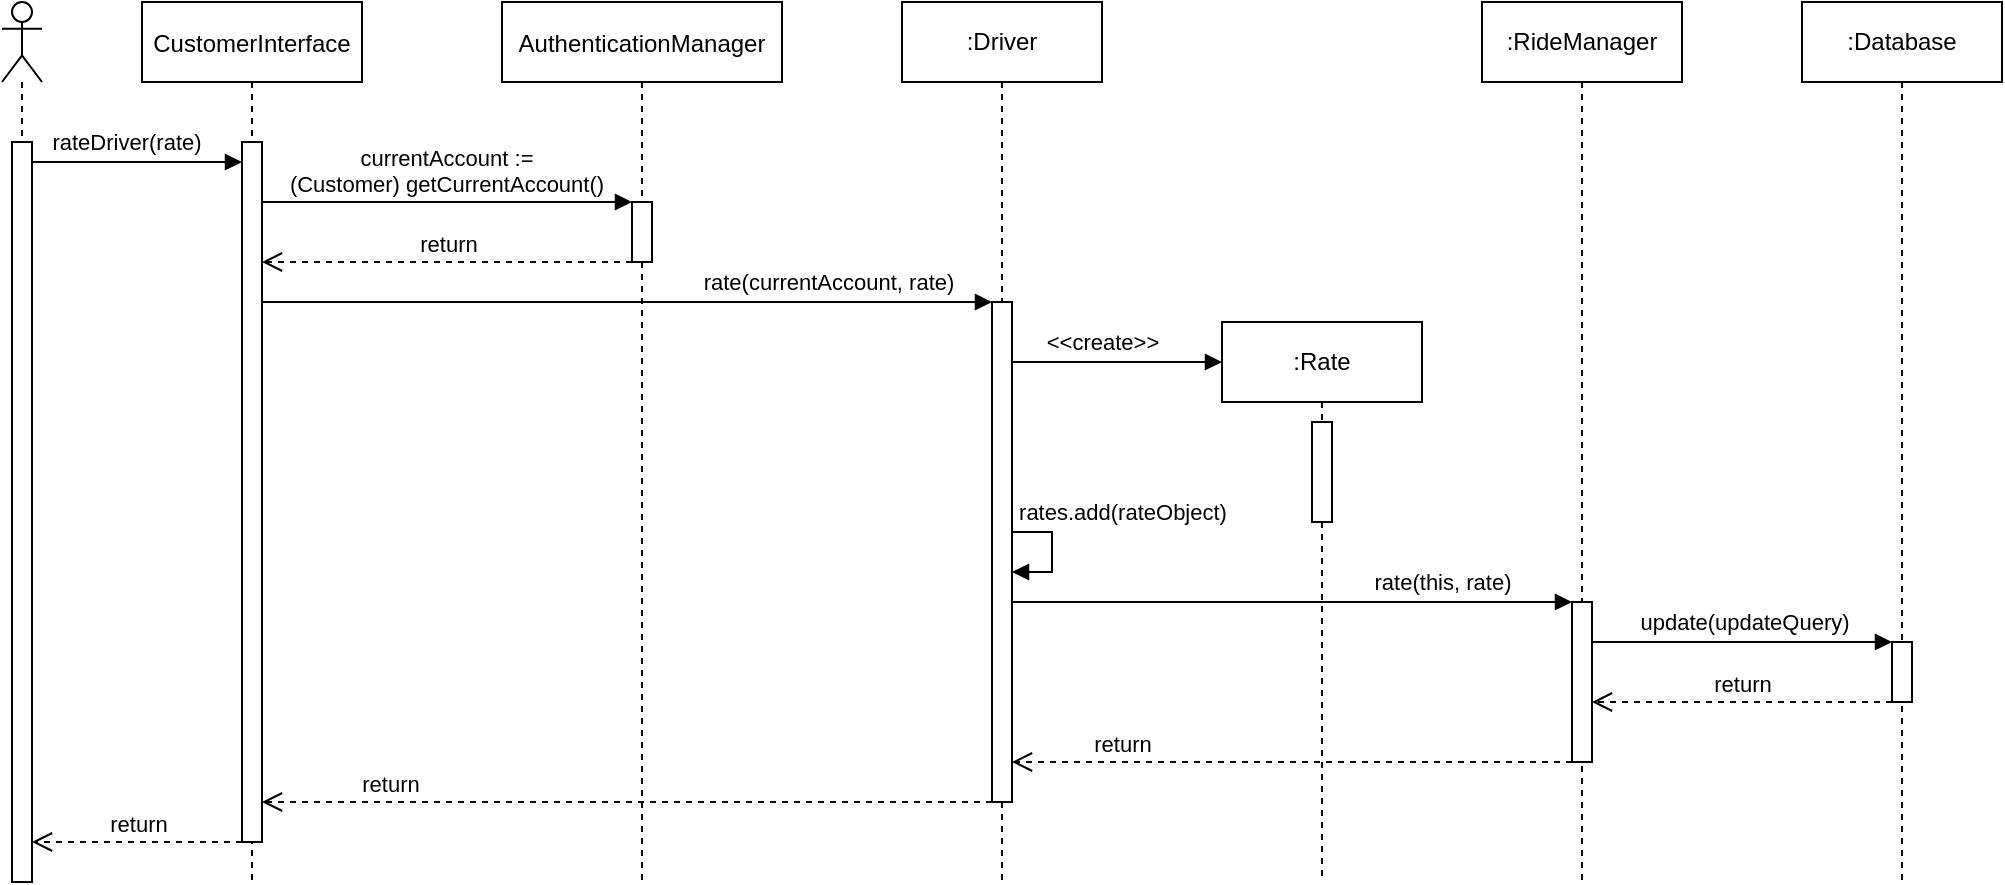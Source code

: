 <mxfile version="15.8.4" type="device"><diagram id="kgpKYQtTHZ0yAKxKKP6v" name="Page-1"><mxGraphModel dx="1185" dy="721" grid="1" gridSize="10" guides="1" tooltips="1" connect="1" arrows="1" fold="1" page="1" pageScale="1" pageWidth="850" pageHeight="1100" math="0" shadow="0"><root><mxCell id="0"/><mxCell id="1" parent="0"/><mxCell id="3nuBFxr9cyL0pnOWT2aG-1" value="CustomerInterface" style="shape=umlLifeline;perimeter=lifelinePerimeter;container=1;collapsible=0;recursiveResize=0;rounded=0;shadow=0;strokeWidth=1;" parent="1" vertex="1"><mxGeometry x="120" y="80" width="110" height="440" as="geometry"/></mxCell><mxCell id="3nuBFxr9cyL0pnOWT2aG-2" value="" style="points=[];perimeter=orthogonalPerimeter;rounded=0;shadow=0;strokeWidth=1;" parent="3nuBFxr9cyL0pnOWT2aG-1" vertex="1"><mxGeometry x="50" y="70" width="10" height="350" as="geometry"/></mxCell><mxCell id="3nuBFxr9cyL0pnOWT2aG-5" value="AuthenticationManager" style="shape=umlLifeline;perimeter=lifelinePerimeter;container=1;collapsible=0;recursiveResize=0;rounded=0;shadow=0;strokeWidth=1;" parent="1" vertex="1"><mxGeometry x="300" y="80" width="140" height="440" as="geometry"/></mxCell><mxCell id="3nuBFxr9cyL0pnOWT2aG-6" value="" style="points=[];perimeter=orthogonalPerimeter;rounded=0;shadow=0;strokeWidth=1;" parent="3nuBFxr9cyL0pnOWT2aG-5" vertex="1"><mxGeometry x="65" y="100" width="10" height="30" as="geometry"/></mxCell><mxCell id="3nuBFxr9cyL0pnOWT2aG-8" value="currentAccount := &#10;(Customer) getCurrentAccount()" style="verticalAlign=bottom;endArrow=block;entryX=0;entryY=0;shadow=0;strokeWidth=1;edgeStyle=elbowEdgeStyle;elbow=vertical;labelBackgroundColor=none;" parent="1" source="3nuBFxr9cyL0pnOWT2aG-2" target="3nuBFxr9cyL0pnOWT2aG-6" edge="1"><mxGeometry relative="1" as="geometry"><mxPoint x="275" y="160" as="sourcePoint"/></mxGeometry></mxCell><mxCell id="Ezvf1hP26c2ocdJ6c5-6-2" value="" style="shape=umlLifeline;participant=umlActor;perimeter=lifelinePerimeter;whiteSpace=wrap;html=1;container=1;collapsible=0;recursiveResize=0;verticalAlign=top;spacingTop=36;outlineConnect=0;" parent="1" vertex="1"><mxGeometry x="50" y="80" width="20" height="440" as="geometry"/></mxCell><mxCell id="Ezvf1hP26c2ocdJ6c5-6-3" value="" style="html=1;points=[];perimeter=orthogonalPerimeter;" parent="Ezvf1hP26c2ocdJ6c5-6-2" vertex="1"><mxGeometry x="5" y="70" width="10" height="370" as="geometry"/></mxCell><mxCell id="Ezvf1hP26c2ocdJ6c5-6-5" style="edgeStyle=elbowEdgeStyle;rounded=0;orthogonalLoop=1;jettySize=auto;html=1;elbow=vertical;endArrow=block;endFill=1;" parent="1" source="Ezvf1hP26c2ocdJ6c5-6-3" target="3nuBFxr9cyL0pnOWT2aG-2" edge="1"><mxGeometry relative="1" as="geometry"><Array as="points"><mxPoint x="140" y="160"/></Array></mxGeometry></mxCell><mxCell id="Ezvf1hP26c2ocdJ6c5-6-6" value="rateDriver(rate)" style="edgeLabel;html=1;align=center;verticalAlign=middle;resizable=0;points=[];" parent="Ezvf1hP26c2ocdJ6c5-6-5" vertex="1" connectable="0"><mxGeometry x="-0.114" relative="1" as="geometry"><mxPoint y="-10" as="offset"/></mxGeometry></mxCell><mxCell id="Ezvf1hP26c2ocdJ6c5-6-8" value="return" style="html=1;verticalAlign=bottom;endArrow=open;dashed=1;endSize=8;rounded=0;labelBackgroundColor=none;elbow=vertical;edgeStyle=elbowEdgeStyle;" parent="1" source="3nuBFxr9cyL0pnOWT2aG-6" target="3nuBFxr9cyL0pnOWT2aG-2" edge="1"><mxGeometry relative="1" as="geometry"><mxPoint x="320" y="230" as="sourcePoint"/><mxPoint x="240" y="230" as="targetPoint"/><Array as="points"><mxPoint x="250" y="210"/></Array></mxGeometry></mxCell><mxCell id="Ezvf1hP26c2ocdJ6c5-6-9" style="edgeStyle=elbowEdgeStyle;rounded=0;orthogonalLoop=1;jettySize=auto;elbow=vertical;html=1;labelBackgroundColor=none;endArrow=block;endFill=1;" parent="1" source="3nuBFxr9cyL0pnOWT2aG-2" target="Ezvf1hP26c2ocdJ6c5-6-11" edge="1"><mxGeometry relative="1" as="geometry"><mxPoint x="480" y="250" as="targetPoint"/><Array as="points"><mxPoint x="470" y="230"/></Array></mxGeometry></mxCell><mxCell id="Ezvf1hP26c2ocdJ6c5-6-12" value="rate(currentAccount, rate)" style="edgeLabel;html=1;align=center;verticalAlign=middle;resizable=0;points=[];" parent="Ezvf1hP26c2ocdJ6c5-6-9" vertex="1" connectable="0"><mxGeometry x="-0.157" y="2" relative="1" as="geometry"><mxPoint x="129" y="-8" as="offset"/></mxGeometry></mxCell><mxCell id="Ezvf1hP26c2ocdJ6c5-6-10" value=":Driver" style="shape=umlLifeline;perimeter=lifelinePerimeter;whiteSpace=wrap;html=1;container=1;collapsible=0;recursiveResize=0;outlineConnect=0;" parent="1" vertex="1"><mxGeometry x="500" y="80" width="100" height="440" as="geometry"/></mxCell><mxCell id="Ezvf1hP26c2ocdJ6c5-6-18" style="edgeStyle=elbowEdgeStyle;rounded=0;sketch=0;orthogonalLoop=1;jettySize=auto;elbow=vertical;html=1;labelBackgroundColor=none;endArrow=block;endFill=1;" parent="Ezvf1hP26c2ocdJ6c5-6-10" source="Ezvf1hP26c2ocdJ6c5-6-11" target="Ezvf1hP26c2ocdJ6c5-6-10" edge="1"><mxGeometry relative="1" as="geometry"/></mxCell><mxCell id="Ezvf1hP26c2ocdJ6c5-6-11" value="" style="html=1;points=[];perimeter=orthogonalPerimeter;" parent="Ezvf1hP26c2ocdJ6c5-6-10" vertex="1"><mxGeometry x="45" y="150" width="10" height="250" as="geometry"/></mxCell><mxCell id="Ezvf1hP26c2ocdJ6c5-6-26" style="edgeStyle=elbowEdgeStyle;rounded=0;sketch=0;orthogonalLoop=1;jettySize=auto;elbow=vertical;html=1;labelBackgroundColor=none;endArrow=block;endFill=1;" parent="Ezvf1hP26c2ocdJ6c5-6-10" source="Ezvf1hP26c2ocdJ6c5-6-11" target="Ezvf1hP26c2ocdJ6c5-6-11" edge="1"><mxGeometry relative="1" as="geometry"/></mxCell><mxCell id="Ezvf1hP26c2ocdJ6c5-6-27" value="rates.add(rateObject)" style="edgeLabel;html=1;align=center;verticalAlign=middle;resizable=0;points=[];" parent="Ezvf1hP26c2ocdJ6c5-6-26" vertex="1" connectable="0"><mxGeometry x="-0.581" y="1" relative="1" as="geometry"><mxPoint x="42" y="-9" as="offset"/></mxGeometry></mxCell><mxCell id="Ezvf1hP26c2ocdJ6c5-6-13" value=":Rate" style="shape=umlLifeline;perimeter=lifelinePerimeter;whiteSpace=wrap;html=1;container=1;collapsible=0;recursiveResize=0;outlineConnect=0;size=40;rounded=0;sketch=0;" parent="1" vertex="1"><mxGeometry x="660" y="240" width="100" height="280" as="geometry"/></mxCell><mxCell id="Ezvf1hP26c2ocdJ6c5-6-25" value="" style="html=1;points=[];perimeter=orthogonalPerimeter;rounded=0;sketch=0;" parent="Ezvf1hP26c2ocdJ6c5-6-13" vertex="1"><mxGeometry x="45" y="50" width="10" height="50" as="geometry"/></mxCell><mxCell id="Ezvf1hP26c2ocdJ6c5-6-23" style="edgeStyle=elbowEdgeStyle;rounded=0;sketch=0;orthogonalLoop=1;jettySize=auto;elbow=vertical;html=1;labelBackgroundColor=none;endArrow=block;endFill=1;" parent="1" source="Ezvf1hP26c2ocdJ6c5-6-11" edge="1"><mxGeometry relative="1" as="geometry"><mxPoint x="660" y="260" as="targetPoint"/><Array as="points"><mxPoint x="620" y="260"/></Array></mxGeometry></mxCell><mxCell id="Ezvf1hP26c2ocdJ6c5-6-24" value="&amp;lt;&amp;lt;create&amp;gt;&amp;gt;" style="edgeLabel;html=1;align=center;verticalAlign=middle;resizable=0;points=[];" parent="Ezvf1hP26c2ocdJ6c5-6-23" vertex="1" connectable="0"><mxGeometry x="-0.205" y="3" relative="1" as="geometry"><mxPoint x="3" y="-7" as="offset"/></mxGeometry></mxCell><mxCell id="Ezvf1hP26c2ocdJ6c5-6-28" value=":RideManager" style="shape=umlLifeline;perimeter=lifelinePerimeter;whiteSpace=wrap;html=1;container=1;collapsible=0;recursiveResize=0;outlineConnect=0;rounded=0;sketch=0;" parent="1" vertex="1"><mxGeometry x="790" y="80" width="100" height="440" as="geometry"/></mxCell><mxCell id="Ezvf1hP26c2ocdJ6c5-6-30" value="" style="html=1;points=[];perimeter=orthogonalPerimeter;rounded=0;sketch=0;" parent="Ezvf1hP26c2ocdJ6c5-6-28" vertex="1"><mxGeometry x="45" y="300" width="10" height="80" as="geometry"/></mxCell><mxCell id="Ezvf1hP26c2ocdJ6c5-6-31" style="edgeStyle=elbowEdgeStyle;rounded=0;sketch=0;orthogonalLoop=1;jettySize=auto;elbow=vertical;html=1;labelBackgroundColor=none;endArrow=block;endFill=1;" parent="1" source="Ezvf1hP26c2ocdJ6c5-6-11" target="Ezvf1hP26c2ocdJ6c5-6-30" edge="1"><mxGeometry relative="1" as="geometry"><Array as="points"><mxPoint x="790" y="380"/></Array></mxGeometry></mxCell><mxCell id="Ezvf1hP26c2ocdJ6c5-6-32" value="rate(this, rate)" style="edgeLabel;html=1;align=center;verticalAlign=middle;resizable=0;points=[];" parent="Ezvf1hP26c2ocdJ6c5-6-31" vertex="1" connectable="0"><mxGeometry x="0.237" y="1" relative="1" as="geometry"><mxPoint x="42" y="-9" as="offset"/></mxGeometry></mxCell><mxCell id="Ezvf1hP26c2ocdJ6c5-6-33" value=":Database" style="shape=umlLifeline;perimeter=lifelinePerimeter;whiteSpace=wrap;html=1;container=1;collapsible=0;recursiveResize=0;outlineConnect=0;rounded=0;sketch=0;" parent="1" vertex="1"><mxGeometry x="950" y="80" width="100" height="440" as="geometry"/></mxCell><mxCell id="Ezvf1hP26c2ocdJ6c5-6-34" value="" style="html=1;points=[];perimeter=orthogonalPerimeter;rounded=0;sketch=0;" parent="Ezvf1hP26c2ocdJ6c5-6-33" vertex="1"><mxGeometry x="45" y="320" width="10" height="30" as="geometry"/></mxCell><mxCell id="Ezvf1hP26c2ocdJ6c5-6-35" style="edgeStyle=elbowEdgeStyle;rounded=0;sketch=0;orthogonalLoop=1;jettySize=auto;elbow=vertical;html=1;labelBackgroundColor=none;endArrow=block;endFill=1;" parent="1" source="Ezvf1hP26c2ocdJ6c5-6-30" target="Ezvf1hP26c2ocdJ6c5-6-34" edge="1"><mxGeometry relative="1" as="geometry"><Array as="points"><mxPoint x="870" y="400"/></Array></mxGeometry></mxCell><mxCell id="Ezvf1hP26c2ocdJ6c5-6-36" value="update(updateQuery)" style="edgeLabel;html=1;align=center;verticalAlign=middle;resizable=0;points=[];" parent="Ezvf1hP26c2ocdJ6c5-6-35" vertex="1" connectable="0"><mxGeometry x="0.17" y="-1" relative="1" as="geometry"><mxPoint x="-12" y="-11" as="offset"/></mxGeometry></mxCell><mxCell id="Ezvf1hP26c2ocdJ6c5-6-37" value="return" style="html=1;verticalAlign=bottom;endArrow=open;dashed=1;endSize=8;rounded=0;labelBackgroundColor=none;sketch=0;elbow=vertical;" parent="1" source="Ezvf1hP26c2ocdJ6c5-6-34" target="Ezvf1hP26c2ocdJ6c5-6-30" edge="1"><mxGeometry relative="1" as="geometry"><mxPoint x="950" y="430" as="sourcePoint"/><mxPoint x="870" y="430" as="targetPoint"/><Array as="points"><mxPoint x="890" y="430"/></Array></mxGeometry></mxCell><mxCell id="Ezvf1hP26c2ocdJ6c5-6-38" value="return" style="html=1;verticalAlign=bottom;endArrow=open;dashed=1;endSize=8;rounded=0;labelBackgroundColor=none;sketch=0;elbow=vertical;" parent="1" source="Ezvf1hP26c2ocdJ6c5-6-30" target="Ezvf1hP26c2ocdJ6c5-6-11" edge="1"><mxGeometry x="0.607" relative="1" as="geometry"><mxPoint x="810" y="450" as="sourcePoint"/><mxPoint x="730" y="450" as="targetPoint"/><Array as="points"><mxPoint x="650" y="460"/></Array><mxPoint as="offset"/></mxGeometry></mxCell><mxCell id="Ezvf1hP26c2ocdJ6c5-6-39" value="return" style="html=1;verticalAlign=bottom;endArrow=open;dashed=1;endSize=8;rounded=0;labelBackgroundColor=none;sketch=0;elbow=vertical;" parent="1" source="Ezvf1hP26c2ocdJ6c5-6-11" target="3nuBFxr9cyL0pnOWT2aG-2" edge="1"><mxGeometry x="0.649" relative="1" as="geometry"><mxPoint x="430" y="450" as="sourcePoint"/><mxPoint x="350" y="450" as="targetPoint"/><Array as="points"><mxPoint x="270" y="480"/></Array><mxPoint as="offset"/></mxGeometry></mxCell><mxCell id="Ezvf1hP26c2ocdJ6c5-6-40" value="return" style="html=1;verticalAlign=bottom;endArrow=open;dashed=1;endSize=8;rounded=0;labelBackgroundColor=none;sketch=0;elbow=vertical;" parent="1" source="3nuBFxr9cyL0pnOWT2aG-2" target="Ezvf1hP26c2ocdJ6c5-6-3" edge="1"><mxGeometry relative="1" as="geometry"><mxPoint x="180" y="500" as="sourcePoint"/><mxPoint x="100" y="500" as="targetPoint"/><Array as="points"><mxPoint x="90" y="500"/></Array></mxGeometry></mxCell></root></mxGraphModel></diagram></mxfile>